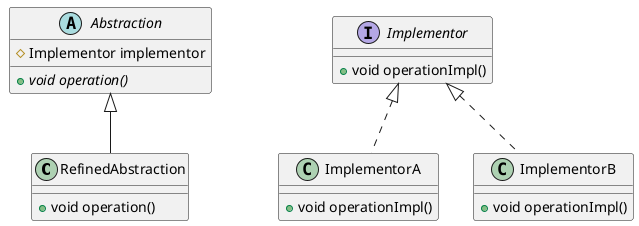 @startuml
class RefinedAbstraction {
+ void operation()
}
interface Implementor {
+ void operationImpl()
}
abstract class Abstraction {
# Implementor implementor
+ {abstract}void operation()
}
class ImplementorA {
+ void operationImpl()
}
class ImplementorB {
+ void operationImpl()
}


Abstraction <|-- RefinedAbstraction
Implementor <|.. ImplementorA
Implementor <|.. ImplementorB
@enduml